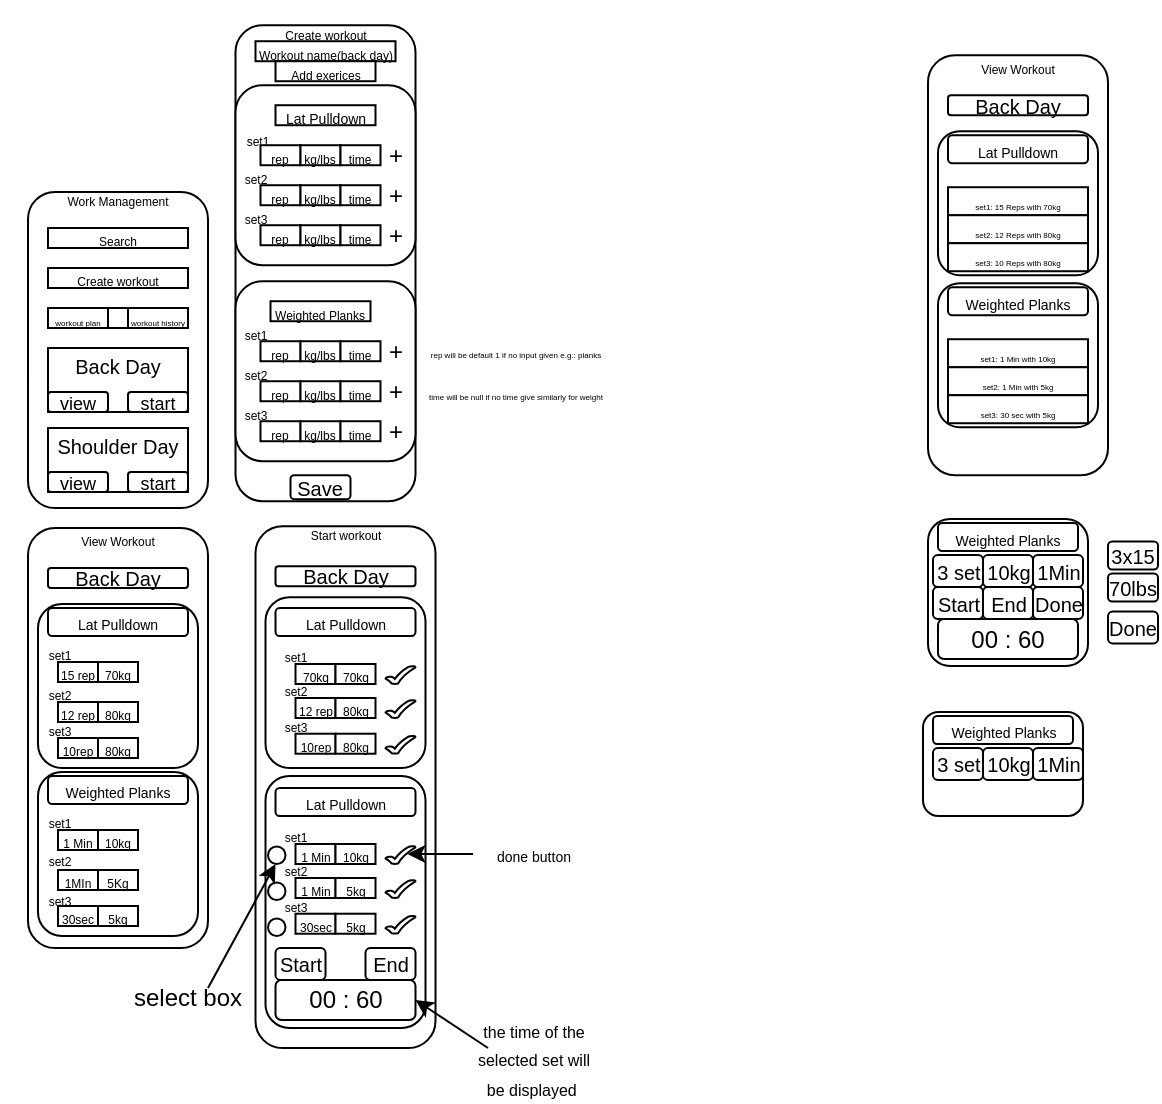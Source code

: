 <mxfile version="26.2.3">
  <diagram name="Page-1" id="QC1i9PMjAWbj2fVqqmgI">
    <mxGraphModel dx="383" dy="1301" grid="1" gridSize="10" guides="1" tooltips="1" connect="1" arrows="1" fold="1" page="1" pageScale="1" pageWidth="850" pageHeight="1100" math="0" shadow="0">
      <root>
        <mxCell id="0" />
        <mxCell id="1" parent="0" />
        <mxCell id="OHjYDddzfUP40oInwv-a-1" value="" style="rounded=1;whiteSpace=wrap;html=1;" parent="1" vertex="1">
          <mxGeometry x="40" y="2" width="90" height="158" as="geometry" />
        </mxCell>
        <mxCell id="OHjYDddzfUP40oInwv-a-7" value="&lt;div&gt;&lt;font style=&quot;font-size: 10px;&quot;&gt;Back Day&lt;/font&gt;&lt;/div&gt;&lt;div&gt;&lt;br&gt;&lt;/div&gt;" style="rounded=0;whiteSpace=wrap;html=1;" parent="1" vertex="1">
          <mxGeometry x="50" y="80" width="70" height="32" as="geometry" />
        </mxCell>
        <mxCell id="OHjYDddzfUP40oInwv-a-8" value="&lt;font style=&quot;font-size: 9px;&quot;&gt;view&lt;/font&gt;" style="rounded=1;whiteSpace=wrap;html=1;" parent="1" vertex="1">
          <mxGeometry x="50" y="102" width="30" height="10" as="geometry" />
        </mxCell>
        <mxCell id="OHjYDddzfUP40oInwv-a-9" value="&lt;font style=&quot;font-size: 9px;&quot;&gt;start&lt;/font&gt;" style="rounded=1;whiteSpace=wrap;html=1;" parent="1" vertex="1">
          <mxGeometry x="90" y="102" width="30" height="10" as="geometry" />
        </mxCell>
        <mxCell id="OHjYDddzfUP40oInwv-a-10" value="&lt;font style=&quot;font-size: 10px;&quot;&gt;Shoulder Day&lt;/font&gt;&lt;div&gt;&lt;font style=&quot;font-size: 10px;&quot;&gt;&lt;br&gt;&lt;/font&gt;&lt;/div&gt;" style="rounded=0;whiteSpace=wrap;html=1;" parent="1" vertex="1">
          <mxGeometry x="50" y="120" width="70" height="32" as="geometry" />
        </mxCell>
        <mxCell id="OHjYDddzfUP40oInwv-a-11" value="&lt;font style=&quot;font-size: 9px;&quot;&gt;view&lt;/font&gt;" style="rounded=1;whiteSpace=wrap;html=1;" parent="1" vertex="1">
          <mxGeometry x="50" y="142" width="30" height="10" as="geometry" />
        </mxCell>
        <mxCell id="OHjYDddzfUP40oInwv-a-12" value="&lt;font style=&quot;font-size: 9px;&quot;&gt;start&lt;/font&gt;" style="rounded=1;whiteSpace=wrap;html=1;" parent="1" vertex="1">
          <mxGeometry x="90" y="142" width="30" height="10" as="geometry" />
        </mxCell>
        <mxCell id="OHjYDddzfUP40oInwv-a-13" value="&lt;font style=&quot;font-size: 6px;&quot;&gt;Create workout&lt;/font&gt;" style="rounded=0;whiteSpace=wrap;html=1;" parent="1" vertex="1">
          <mxGeometry x="50" y="40" width="70" height="10" as="geometry" />
        </mxCell>
        <mxCell id="OHjYDddzfUP40oInwv-a-15" value="&lt;font style=&quot;font-size: 6px;&quot;&gt;Search&lt;/font&gt;" style="rounded=0;whiteSpace=wrap;html=1;" parent="1" vertex="1">
          <mxGeometry x="50" y="20" width="70" height="10" as="geometry" />
        </mxCell>
        <mxCell id="OHjYDddzfUP40oInwv-a-18" value="" style="rounded=0;whiteSpace=wrap;html=1;" parent="1" vertex="1">
          <mxGeometry x="50" y="60" width="70" height="10" as="geometry" />
        </mxCell>
        <mxCell id="OHjYDddzfUP40oInwv-a-19" value="&lt;font style=&quot;font-size: 4px;&quot;&gt;workout plan&lt;/font&gt;" style="rounded=0;whiteSpace=wrap;html=1;" parent="1" vertex="1">
          <mxGeometry x="50" y="60" width="30" height="10" as="geometry" />
        </mxCell>
        <mxCell id="OHjYDddzfUP40oInwv-a-22" value="&lt;font style=&quot;font-size: 4px;&quot;&gt;workout history&lt;/font&gt;" style="rounded=0;whiteSpace=wrap;html=1;align=center;" parent="1" vertex="1">
          <mxGeometry x="90" y="60" width="30" height="10" as="geometry" />
        </mxCell>
        <mxCell id="OHjYDddzfUP40oInwv-a-24" value="&lt;span style=&quot;font-size: 6px;&quot;&gt;Work Management&lt;/span&gt;" style="text;html=1;align=center;verticalAlign=middle;whiteSpace=wrap;rounded=0;" parent="1" vertex="1">
          <mxGeometry x="55" y="-10" width="60" height="30" as="geometry" />
        </mxCell>
        <mxCell id="OHjYDddzfUP40oInwv-a-26" value="" style="rounded=1;whiteSpace=wrap;html=1;" parent="1" vertex="1">
          <mxGeometry x="143.75" y="-81.39" width="90" height="238" as="geometry" />
        </mxCell>
        <mxCell id="OHjYDddzfUP40oInwv-a-28" value="&lt;span style=&quot;font-size: 6px;&quot;&gt;Create workout&lt;/span&gt;" style="text;html=1;align=center;verticalAlign=middle;whiteSpace=wrap;rounded=0;" parent="1" vertex="1">
          <mxGeometry x="158.75" y="-93.39" width="60" height="30" as="geometry" />
        </mxCell>
        <mxCell id="OHjYDddzfUP40oInwv-a-29" value="&lt;font style=&quot;font-size: 6px;&quot;&gt;Workout name(back day)&lt;/font&gt;" style="rounded=0;whiteSpace=wrap;html=1;" parent="1" vertex="1">
          <mxGeometry x="153.75" y="-73.39" width="70" height="10" as="geometry" />
        </mxCell>
        <mxCell id="OHjYDddzfUP40oInwv-a-50" value="" style="rounded=1;whiteSpace=wrap;html=1;" parent="1" vertex="1">
          <mxGeometry x="143.75" y="-51.39" width="90" height="90" as="geometry" />
        </mxCell>
        <mxCell id="OHjYDddzfUP40oInwv-a-51" value="&lt;font style=&quot;font-size: 7px;&quot;&gt;Lat Pulldown&lt;/font&gt;" style="rounded=0;whiteSpace=wrap;html=1;" parent="1" vertex="1">
          <mxGeometry x="163.75" y="-41.39" width="50" height="10" as="geometry" />
        </mxCell>
        <mxCell id="OHjYDddzfUP40oInwv-a-66" value="&lt;font style=&quot;font-size: 10px;&quot;&gt;Save&lt;/font&gt;" style="rounded=1;whiteSpace=wrap;html=1;" parent="1" vertex="1">
          <mxGeometry x="171.25" y="143.61" width="30" height="12" as="geometry" />
        </mxCell>
        <mxCell id="OHjYDddzfUP40oInwv-a-67" value="&lt;span style=&quot;font-size: 6px;&quot;&gt;Add exerices&lt;/span&gt;" style="rounded=0;whiteSpace=wrap;html=1;" parent="1" vertex="1">
          <mxGeometry x="163.75" y="-63.39" width="50" height="10" as="geometry" />
        </mxCell>
        <mxCell id="OHjYDddzfUP40oInwv-a-70" value="" style="rounded=1;whiteSpace=wrap;html=1;" parent="1" vertex="1">
          <mxGeometry x="490" y="-66.39" width="90" height="210" as="geometry" />
        </mxCell>
        <mxCell id="OHjYDddzfUP40oInwv-a-71" value="&lt;span style=&quot;font-size: 6px;&quot;&gt;View Workout&lt;/span&gt;" style="text;html=1;align=center;verticalAlign=middle;whiteSpace=wrap;rounded=0;" parent="1" vertex="1">
          <mxGeometry x="505" y="-76.39" width="60" height="30" as="geometry" />
        </mxCell>
        <mxCell id="OHjYDddzfUP40oInwv-a-72" value="&lt;font style=&quot;font-size: 10px;&quot;&gt;Back Day&lt;/font&gt;" style="rounded=1;whiteSpace=wrap;html=1;" parent="1" vertex="1">
          <mxGeometry x="500" y="-46.39" width="70" height="10" as="geometry" />
        </mxCell>
        <mxCell id="OHjYDddzfUP40oInwv-a-78" value="" style="rounded=1;whiteSpace=wrap;html=1;" parent="1" vertex="1">
          <mxGeometry x="495" y="-28.39" width="80" height="72" as="geometry" />
        </mxCell>
        <mxCell id="OHjYDddzfUP40oInwv-a-79" value="&lt;font style=&quot;font-size: 7px;&quot;&gt;Lat Pulldown&lt;/font&gt;" style="rounded=1;whiteSpace=wrap;html=1;" parent="1" vertex="1">
          <mxGeometry x="500" y="-26.39" width="70" height="14" as="geometry" />
        </mxCell>
        <mxCell id="OHjYDddzfUP40oInwv-a-90" value="" style="rounded=1;whiteSpace=wrap;html=1;" parent="1" vertex="1">
          <mxGeometry x="487.5" y="262" width="80" height="52" as="geometry" />
        </mxCell>
        <mxCell id="OHjYDddzfUP40oInwv-a-91" value="&lt;span style=&quot;font-size: 7px;&quot;&gt;Weighted Planks&lt;/span&gt;" style="rounded=1;whiteSpace=wrap;html=1;" parent="1" vertex="1">
          <mxGeometry x="492.5" y="264" width="70" height="14" as="geometry" />
        </mxCell>
        <mxCell id="OHjYDddzfUP40oInwv-a-92" value="&lt;font style=&quot;font-size: 10px;&quot;&gt;3 set&lt;/font&gt;" style="rounded=1;whiteSpace=wrap;html=1;" parent="1" vertex="1">
          <mxGeometry x="492.5" y="280" width="25" height="16" as="geometry" />
        </mxCell>
        <mxCell id="OHjYDddzfUP40oInwv-a-93" value="&lt;font style=&quot;font-size: 10px;&quot;&gt;10kg&lt;/font&gt;" style="rounded=1;whiteSpace=wrap;html=1;" parent="1" vertex="1">
          <mxGeometry x="517.5" y="280" width="25" height="16" as="geometry" />
        </mxCell>
        <mxCell id="OHjYDddzfUP40oInwv-a-100" value="" style="rounded=1;whiteSpace=wrap;html=1;" parent="1" vertex="1">
          <mxGeometry x="153.75" y="169.11" width="90" height="260.89" as="geometry" />
        </mxCell>
        <mxCell id="OHjYDddzfUP40oInwv-a-101" value="&lt;font style=&quot;font-size: 10px;&quot;&gt;Back Day&lt;/font&gt;" style="rounded=1;whiteSpace=wrap;html=1;" parent="1" vertex="1">
          <mxGeometry x="163.75" y="189.11" width="70" height="10" as="geometry" />
        </mxCell>
        <mxCell id="OHjYDddzfUP40oInwv-a-102" value="" style="rounded=1;whiteSpace=wrap;html=1;" parent="1" vertex="1">
          <mxGeometry x="158.75" y="204.61" width="80" height="85.39" as="geometry" />
        </mxCell>
        <mxCell id="OHjYDddzfUP40oInwv-a-103" value="&lt;font style=&quot;font-size: 7px;&quot;&gt;Lat Pulldown&lt;/font&gt;" style="rounded=1;whiteSpace=wrap;html=1;" parent="1" vertex="1">
          <mxGeometry x="163.75" y="210" width="70" height="14" as="geometry" />
        </mxCell>
        <mxCell id="OHjYDddzfUP40oInwv-a-104" value="&lt;font style=&quot;font-size: 10px;&quot;&gt;3x15&lt;/font&gt;" style="rounded=1;whiteSpace=wrap;html=1;" parent="1" vertex="1">
          <mxGeometry x="580" y="176.75" width="25" height="14" as="geometry" />
        </mxCell>
        <mxCell id="OHjYDddzfUP40oInwv-a-105" value="&lt;font style=&quot;font-size: 10px;&quot;&gt;70lbs&lt;/font&gt;" style="rounded=1;whiteSpace=wrap;html=1;" parent="1" vertex="1">
          <mxGeometry x="580" y="192.75" width="25" height="14" as="geometry" />
        </mxCell>
        <mxCell id="OHjYDddzfUP40oInwv-a-113" value="&lt;span style=&quot;font-size: 6px;&quot;&gt;Start workout&lt;/span&gt;" style="text;html=1;align=center;verticalAlign=middle;whiteSpace=wrap;rounded=0;" parent="1" vertex="1">
          <mxGeometry x="168.75" y="156.61" width="60" height="30" as="geometry" />
        </mxCell>
        <mxCell id="OHjYDddzfUP40oInwv-a-125" value="&lt;font style=&quot;font-size: 10px;&quot;&gt;Done&lt;/font&gt;" style="rounded=1;whiteSpace=wrap;html=1;" parent="1" vertex="1">
          <mxGeometry x="580" y="211.75" width="25" height="16" as="geometry" />
        </mxCell>
        <mxCell id="OHjYDddzfUP40oInwv-a-130" value="" style="rounded=1;whiteSpace=wrap;html=1;" parent="1" vertex="1">
          <mxGeometry x="490" y="165.5" width="80" height="73.5" as="geometry" />
        </mxCell>
        <mxCell id="OHjYDddzfUP40oInwv-a-131" value="&lt;font style=&quot;font-size: 7px;&quot;&gt;Weighted Planks&lt;/font&gt;" style="rounded=1;whiteSpace=wrap;html=1;" parent="1" vertex="1">
          <mxGeometry x="495" y="167.5" width="70" height="14" as="geometry" />
        </mxCell>
        <mxCell id="OHjYDddzfUP40oInwv-a-133" value="&lt;font style=&quot;font-size: 10px;&quot;&gt;10kg&lt;/font&gt;" style="rounded=1;whiteSpace=wrap;html=1;movable=1;resizable=1;rotatable=1;deletable=1;editable=1;locked=0;connectable=1;" parent="1" vertex="1">
          <mxGeometry x="517.5" y="183.5" width="25" height="16" as="geometry" />
        </mxCell>
        <mxCell id="OHjYDddzfUP40oInwv-a-134" value="&lt;span style=&quot;font-size: 10px;&quot;&gt;1Min&lt;/span&gt;" style="rounded=1;whiteSpace=wrap;html=1;movable=1;resizable=1;rotatable=1;deletable=1;editable=1;locked=0;connectable=1;" parent="1" vertex="1">
          <mxGeometry x="542.5" y="183.5" width="25" height="16" as="geometry" />
        </mxCell>
        <mxCell id="OHjYDddzfUP40oInwv-a-135" value="&lt;font style=&quot;font-size: 10px;&quot;&gt;Start&lt;/font&gt;" style="rounded=1;whiteSpace=wrap;html=1;" parent="1" vertex="1">
          <mxGeometry x="492.5" y="199.5" width="25" height="16" as="geometry" />
        </mxCell>
        <mxCell id="OHjYDddzfUP40oInwv-a-136" value="&lt;font style=&quot;font-size: 10px;&quot;&gt;End&lt;/font&gt;" style="rounded=1;whiteSpace=wrap;html=1;movable=1;resizable=1;rotatable=1;deletable=1;editable=1;locked=0;connectable=1;" parent="1" vertex="1">
          <mxGeometry x="517.5" y="199.5" width="25" height="16" as="geometry" />
        </mxCell>
        <mxCell id="OHjYDddzfUP40oInwv-a-137" value="&lt;font style=&quot;font-size: 10px;&quot;&gt;Done&lt;/font&gt;" style="rounded=1;whiteSpace=wrap;html=1;movable=1;resizable=1;rotatable=1;deletable=1;editable=1;locked=0;connectable=1;" parent="1" vertex="1">
          <mxGeometry x="542.5" y="199.5" width="25" height="16" as="geometry" />
        </mxCell>
        <mxCell id="OHjYDddzfUP40oInwv-a-138" value="00 : 60" style="rounded=1;whiteSpace=wrap;html=1;" parent="1" vertex="1">
          <mxGeometry x="495" y="215.5" width="70" height="20" as="geometry" />
        </mxCell>
        <mxCell id="iVO85elUCJncSt2fwRL1-5" value="&lt;span style=&quot;font-size: 6px;&quot;&gt;rep&lt;/span&gt;" style="rounded=0;whiteSpace=wrap;html=1;" vertex="1" parent="1">
          <mxGeometry x="156.25" y="-1.39" width="20" height="10" as="geometry" />
        </mxCell>
        <mxCell id="iVO85elUCJncSt2fwRL1-6" value="&lt;span style=&quot;font-size: 6px;&quot;&gt;kg/lbs&lt;/span&gt;" style="rounded=0;whiteSpace=wrap;html=1;" vertex="1" parent="1">
          <mxGeometry x="176.25" y="-1.39" width="20" height="10" as="geometry" />
        </mxCell>
        <mxCell id="iVO85elUCJncSt2fwRL1-7" value="&lt;span style=&quot;font-size: 6px;&quot;&gt;time&lt;/span&gt;" style="rounded=0;whiteSpace=wrap;html=1;" vertex="1" parent="1">
          <mxGeometry x="196.25" y="-1.39" width="20" height="10" as="geometry" />
        </mxCell>
        <mxCell id="iVO85elUCJncSt2fwRL1-8" value="+" style="text;html=1;align=center;verticalAlign=middle;whiteSpace=wrap;rounded=0;" vertex="1" parent="1">
          <mxGeometry x="193.75" y="-11.39" width="60" height="30" as="geometry" />
        </mxCell>
        <mxCell id="iVO85elUCJncSt2fwRL1-9" value="&lt;font style=&quot;font-size: 6px;&quot;&gt;set2&lt;/font&gt;" style="text;html=1;align=center;verticalAlign=middle;whiteSpace=wrap;rounded=0;" vertex="1" parent="1">
          <mxGeometry x="123.75" y="-21.39" width="60" height="30" as="geometry" />
        </mxCell>
        <mxCell id="iVO85elUCJncSt2fwRL1-10" value="&lt;span style=&quot;font-size: 6px;&quot;&gt;rep&lt;/span&gt;" style="rounded=0;whiteSpace=wrap;html=1;" vertex="1" parent="1">
          <mxGeometry x="156.25" y="-21.39" width="20" height="10" as="geometry" />
        </mxCell>
        <mxCell id="iVO85elUCJncSt2fwRL1-11" value="&lt;span style=&quot;font-size: 6px;&quot;&gt;kg/lbs&lt;/span&gt;" style="rounded=0;whiteSpace=wrap;html=1;" vertex="1" parent="1">
          <mxGeometry x="176.25" y="-21.39" width="20" height="10" as="geometry" />
        </mxCell>
        <mxCell id="iVO85elUCJncSt2fwRL1-12" value="&lt;span style=&quot;font-size: 6px;&quot;&gt;time&lt;/span&gt;" style="rounded=0;whiteSpace=wrap;html=1;" vertex="1" parent="1">
          <mxGeometry x="196.25" y="-21.39" width="20" height="10" as="geometry" />
        </mxCell>
        <mxCell id="iVO85elUCJncSt2fwRL1-13" value="+" style="text;html=1;align=center;verticalAlign=middle;whiteSpace=wrap;rounded=0;" vertex="1" parent="1">
          <mxGeometry x="193.75" y="-31.39" width="60" height="30" as="geometry" />
        </mxCell>
        <mxCell id="iVO85elUCJncSt2fwRL1-14" value="&lt;span style=&quot;font-size: 6px;&quot;&gt;set1&lt;/span&gt;" style="text;html=1;align=center;verticalAlign=middle;whiteSpace=wrap;rounded=0;" vertex="1" parent="1">
          <mxGeometry x="125" y="-40" width="60" height="30" as="geometry" />
        </mxCell>
        <mxCell id="iVO85elUCJncSt2fwRL1-15" value="&lt;span style=&quot;font-size: 6px;&quot;&gt;rep&lt;/span&gt;" style="rounded=0;whiteSpace=wrap;html=1;" vertex="1" parent="1">
          <mxGeometry x="156.25" y="18.61" width="20" height="10" as="geometry" />
        </mxCell>
        <mxCell id="iVO85elUCJncSt2fwRL1-16" value="&lt;span style=&quot;font-size: 6px;&quot;&gt;kg/lbs&lt;/span&gt;" style="rounded=0;whiteSpace=wrap;html=1;" vertex="1" parent="1">
          <mxGeometry x="176.25" y="18.61" width="20" height="10" as="geometry" />
        </mxCell>
        <mxCell id="iVO85elUCJncSt2fwRL1-17" value="&lt;span style=&quot;font-size: 6px;&quot;&gt;time&lt;/span&gt;" style="rounded=0;whiteSpace=wrap;html=1;" vertex="1" parent="1">
          <mxGeometry x="196.25" y="18.61" width="20" height="10" as="geometry" />
        </mxCell>
        <mxCell id="iVO85elUCJncSt2fwRL1-18" value="+" style="text;html=1;align=center;verticalAlign=middle;whiteSpace=wrap;rounded=0;" vertex="1" parent="1">
          <mxGeometry x="193.75" y="8.61" width="60" height="30" as="geometry" />
        </mxCell>
        <mxCell id="iVO85elUCJncSt2fwRL1-19" value="&lt;font style=&quot;font-size: 6px;&quot;&gt;set3&lt;/font&gt;" style="text;html=1;align=center;verticalAlign=middle;whiteSpace=wrap;rounded=0;" vertex="1" parent="1">
          <mxGeometry x="123.75" y="-1.39" width="60" height="30" as="geometry" />
        </mxCell>
        <mxCell id="iVO85elUCJncSt2fwRL1-21" value="" style="rounded=1;whiteSpace=wrap;html=1;" vertex="1" parent="1">
          <mxGeometry x="143.75" y="46.61" width="90" height="90" as="geometry" />
        </mxCell>
        <mxCell id="iVO85elUCJncSt2fwRL1-22" value="&lt;font style=&quot;font-size: 6px;&quot;&gt;Weighted Planks&lt;/font&gt;" style="rounded=0;whiteSpace=wrap;html=1;" vertex="1" parent="1">
          <mxGeometry x="161.25" y="56.61" width="50" height="10" as="geometry" />
        </mxCell>
        <mxCell id="iVO85elUCJncSt2fwRL1-23" value="&lt;span style=&quot;font-size: 6px;&quot;&gt;rep&lt;/span&gt;" style="rounded=0;whiteSpace=wrap;html=1;" vertex="1" parent="1">
          <mxGeometry x="156.25" y="96.61" width="20" height="10" as="geometry" />
        </mxCell>
        <mxCell id="iVO85elUCJncSt2fwRL1-24" value="&lt;span style=&quot;font-size: 6px;&quot;&gt;kg/lbs&lt;/span&gt;" style="rounded=0;whiteSpace=wrap;html=1;" vertex="1" parent="1">
          <mxGeometry x="176.25" y="96.61" width="20" height="10" as="geometry" />
        </mxCell>
        <mxCell id="iVO85elUCJncSt2fwRL1-25" value="&lt;span style=&quot;font-size: 6px;&quot;&gt;time&lt;/span&gt;" style="rounded=0;whiteSpace=wrap;html=1;" vertex="1" parent="1">
          <mxGeometry x="196.25" y="96.61" width="20" height="10" as="geometry" />
        </mxCell>
        <mxCell id="iVO85elUCJncSt2fwRL1-26" value="&lt;span style=&quot;font-size: 6px;&quot;&gt;rep&lt;/span&gt;" style="rounded=0;whiteSpace=wrap;html=1;" vertex="1" parent="1">
          <mxGeometry x="156.25" y="76.61" width="20" height="10" as="geometry" />
        </mxCell>
        <mxCell id="iVO85elUCJncSt2fwRL1-27" value="&lt;span style=&quot;font-size: 6px;&quot;&gt;kg/lbs&lt;/span&gt;" style="rounded=0;whiteSpace=wrap;html=1;" vertex="1" parent="1">
          <mxGeometry x="176.25" y="76.61" width="20" height="10" as="geometry" />
        </mxCell>
        <mxCell id="iVO85elUCJncSt2fwRL1-28" value="&lt;span style=&quot;font-size: 6px;&quot;&gt;time&lt;/span&gt;" style="rounded=0;whiteSpace=wrap;html=1;" vertex="1" parent="1">
          <mxGeometry x="196.25" y="76.61" width="20" height="10" as="geometry" />
        </mxCell>
        <mxCell id="iVO85elUCJncSt2fwRL1-29" value="&lt;span style=&quot;font-size: 6px;&quot;&gt;rep&lt;/span&gt;" style="rounded=0;whiteSpace=wrap;html=1;" vertex="1" parent="1">
          <mxGeometry x="156.25" y="116.61" width="20" height="10" as="geometry" />
        </mxCell>
        <mxCell id="iVO85elUCJncSt2fwRL1-30" value="&lt;span style=&quot;font-size: 6px;&quot;&gt;kg/lbs&lt;/span&gt;" style="rounded=0;whiteSpace=wrap;html=1;" vertex="1" parent="1">
          <mxGeometry x="176.25" y="116.61" width="20" height="10" as="geometry" />
        </mxCell>
        <mxCell id="iVO85elUCJncSt2fwRL1-31" value="&lt;span style=&quot;font-size: 6px;&quot;&gt;time&lt;/span&gt;" style="rounded=0;whiteSpace=wrap;html=1;" vertex="1" parent="1">
          <mxGeometry x="196.25" y="116.61" width="20" height="10" as="geometry" />
        </mxCell>
        <mxCell id="iVO85elUCJncSt2fwRL1-32" value="+" style="text;html=1;align=center;verticalAlign=middle;whiteSpace=wrap;rounded=0;" vertex="1" parent="1">
          <mxGeometry x="193.75" y="106.61" width="60" height="30" as="geometry" />
        </mxCell>
        <mxCell id="iVO85elUCJncSt2fwRL1-33" value="+" style="text;html=1;align=center;verticalAlign=middle;whiteSpace=wrap;rounded=0;" vertex="1" parent="1">
          <mxGeometry x="193.75" y="86.61" width="60" height="30" as="geometry" />
        </mxCell>
        <mxCell id="iVO85elUCJncSt2fwRL1-34" value="+" style="text;html=1;align=center;verticalAlign=middle;whiteSpace=wrap;rounded=0;" vertex="1" parent="1">
          <mxGeometry x="193.75" y="66.61" width="60" height="30" as="geometry" />
        </mxCell>
        <mxCell id="iVO85elUCJncSt2fwRL1-35" value="&lt;font style=&quot;font-size: 6px;&quot;&gt;set1&lt;/font&gt;" style="text;html=1;align=center;verticalAlign=middle;whiteSpace=wrap;rounded=0;" vertex="1" parent="1">
          <mxGeometry x="123.75" y="56.61" width="60" height="30" as="geometry" />
        </mxCell>
        <mxCell id="iVO85elUCJncSt2fwRL1-36" value="&lt;font style=&quot;font-size: 6px;&quot;&gt;set2&lt;/font&gt;" style="text;html=1;align=center;verticalAlign=middle;whiteSpace=wrap;rounded=0;" vertex="1" parent="1">
          <mxGeometry x="123.75" y="76.61" width="60" height="30" as="geometry" />
        </mxCell>
        <mxCell id="iVO85elUCJncSt2fwRL1-37" value="&lt;font style=&quot;font-size: 6px;&quot;&gt;set3&lt;/font&gt;" style="text;html=1;align=center;verticalAlign=middle;whiteSpace=wrap;rounded=0;" vertex="1" parent="1">
          <mxGeometry x="123.75" y="96.61" width="60" height="30" as="geometry" />
        </mxCell>
        <mxCell id="iVO85elUCJncSt2fwRL1-41" value="&lt;span style=&quot;font-size: 10px;&quot;&gt;1Min&lt;/span&gt;" style="rounded=1;whiteSpace=wrap;html=1;movable=1;resizable=1;rotatable=1;deletable=1;editable=1;locked=0;connectable=1;" vertex="1" parent="1">
          <mxGeometry x="542.5" y="280" width="25" height="16" as="geometry" />
        </mxCell>
        <mxCell id="iVO85elUCJncSt2fwRL1-42" value="&lt;span style=&quot;font-size: 10px;&quot;&gt;3 set&lt;/span&gt;" style="rounded=1;whiteSpace=wrap;html=1;" vertex="1" parent="1">
          <mxGeometry x="492.5" y="183.5" width="25" height="16" as="geometry" />
        </mxCell>
        <mxCell id="iVO85elUCJncSt2fwRL1-43" value="&lt;font style=&quot;font-size: 4px;&quot;&gt;set1: 15 Reps with 70kg&lt;/font&gt;" style="rounded=0;whiteSpace=wrap;html=1;" vertex="1" parent="1">
          <mxGeometry x="500" y="-0.39" width="70" height="14" as="geometry" />
        </mxCell>
        <mxCell id="iVO85elUCJncSt2fwRL1-44" value="&lt;font style=&quot;font-size: 4px;&quot;&gt;set2: 12 Reps with 80kg&lt;/font&gt;" style="rounded=0;whiteSpace=wrap;html=1;" vertex="1" parent="1">
          <mxGeometry x="500" y="13.61" width="70" height="14" as="geometry" />
        </mxCell>
        <mxCell id="iVO85elUCJncSt2fwRL1-45" value="&lt;font style=&quot;font-size: 4px;&quot;&gt;set3: 10 Reps with 80kg&lt;/font&gt;" style="rounded=0;whiteSpace=wrap;html=1;" vertex="1" parent="1">
          <mxGeometry x="500" y="27.61" width="70" height="14" as="geometry" />
        </mxCell>
        <mxCell id="iVO85elUCJncSt2fwRL1-46" value="&lt;font style=&quot;font-size: 4px;&quot;&gt;&lt;font style=&quot;&quot;&gt;rep will be default 1 if no input given&amp;nbsp;&lt;/font&gt;&lt;span style=&quot;background-color: transparent; color: light-dark(rgb(0, 0, 0), rgb(255, 255, 255));&quot;&gt;e.g.: planks&lt;/span&gt;&lt;/font&gt;" style="text;html=1;align=center;verticalAlign=middle;whiteSpace=wrap;rounded=0;" vertex="1" parent="1">
          <mxGeometry x="238.75" y="66" width="90" height="30" as="geometry" />
        </mxCell>
        <mxCell id="iVO85elUCJncSt2fwRL1-47" value="&lt;font style=&quot;font-size: 4px;&quot;&gt;time will be null if no time give similarly for weight&lt;/font&gt;" style="text;html=1;align=center;verticalAlign=middle;whiteSpace=wrap;rounded=0;" vertex="1" parent="1">
          <mxGeometry x="238.75" y="86.61" width="90" height="30" as="geometry" />
        </mxCell>
        <mxCell id="iVO85elUCJncSt2fwRL1-48" value="" style="rounded=1;whiteSpace=wrap;html=1;" vertex="1" parent="1">
          <mxGeometry x="495" y="47.61" width="80" height="72" as="geometry" />
        </mxCell>
        <mxCell id="iVO85elUCJncSt2fwRL1-49" value="&lt;span style=&quot;font-size: 7px;&quot;&gt;Weighted Planks&lt;/span&gt;" style="rounded=1;whiteSpace=wrap;html=1;" vertex="1" parent="1">
          <mxGeometry x="500" y="49.61" width="70" height="14" as="geometry" />
        </mxCell>
        <mxCell id="iVO85elUCJncSt2fwRL1-50" value="&lt;font style=&quot;font-size: 4px;&quot;&gt;set1: 1 Min with 10kg&lt;/font&gt;" style="rounded=0;whiteSpace=wrap;html=1;" vertex="1" parent="1">
          <mxGeometry x="500" y="75.61" width="70" height="14" as="geometry" />
        </mxCell>
        <mxCell id="iVO85elUCJncSt2fwRL1-51" value="&lt;font style=&quot;font-size: 4px;&quot;&gt;set2: 1 Min with 5kg&lt;/font&gt;" style="rounded=0;whiteSpace=wrap;html=1;" vertex="1" parent="1">
          <mxGeometry x="500" y="89.61" width="70" height="14" as="geometry" />
        </mxCell>
        <mxCell id="iVO85elUCJncSt2fwRL1-52" value="&lt;font style=&quot;font-size: 4px;&quot;&gt;set3: 30 sec with 5kg&lt;/font&gt;" style="rounded=0;whiteSpace=wrap;html=1;" vertex="1" parent="1">
          <mxGeometry x="500" y="103.61" width="70" height="14" as="geometry" />
        </mxCell>
        <mxCell id="iVO85elUCJncSt2fwRL1-54" value="" style="rounded=1;whiteSpace=wrap;html=1;" vertex="1" parent="1">
          <mxGeometry x="40" y="170" width="90" height="210" as="geometry" />
        </mxCell>
        <mxCell id="iVO85elUCJncSt2fwRL1-55" value="&lt;span style=&quot;font-size: 6px;&quot;&gt;View Workout&lt;/span&gt;" style="text;html=1;align=center;verticalAlign=middle;whiteSpace=wrap;rounded=0;" vertex="1" parent="1">
          <mxGeometry x="55" y="160" width="60" height="30" as="geometry" />
        </mxCell>
        <mxCell id="iVO85elUCJncSt2fwRL1-56" value="&lt;font style=&quot;font-size: 10px;&quot;&gt;Back Day&lt;/font&gt;" style="rounded=1;whiteSpace=wrap;html=1;" vertex="1" parent="1">
          <mxGeometry x="50" y="190" width="70" height="10" as="geometry" />
        </mxCell>
        <mxCell id="iVO85elUCJncSt2fwRL1-57" value="" style="rounded=1;whiteSpace=wrap;html=1;" vertex="1" parent="1">
          <mxGeometry x="45" y="208" width="80" height="82" as="geometry" />
        </mxCell>
        <mxCell id="iVO85elUCJncSt2fwRL1-58" value="&lt;font style=&quot;font-size: 7px;&quot;&gt;Lat Pulldown&lt;/font&gt;" style="rounded=1;whiteSpace=wrap;html=1;" vertex="1" parent="1">
          <mxGeometry x="50" y="210" width="70" height="14" as="geometry" />
        </mxCell>
        <mxCell id="iVO85elUCJncSt2fwRL1-67" value="&lt;font style=&quot;font-size: 6px;&quot;&gt;set1&lt;/font&gt;" style="text;html=1;align=center;verticalAlign=middle;whiteSpace=wrap;rounded=0;" vertex="1" parent="1">
          <mxGeometry x="26.25" y="217" width="60" height="30" as="geometry" />
        </mxCell>
        <mxCell id="iVO85elUCJncSt2fwRL1-68" value="&lt;span style=&quot;font-size: 6px;&quot;&gt;15 rep&lt;/span&gt;" style="rounded=0;whiteSpace=wrap;html=1;" vertex="1" parent="1">
          <mxGeometry x="55" y="237" width="20" height="10" as="geometry" />
        </mxCell>
        <mxCell id="iVO85elUCJncSt2fwRL1-69" value="&lt;span style=&quot;font-size: 6px;&quot;&gt;70kg&lt;/span&gt;" style="rounded=0;whiteSpace=wrap;html=1;" vertex="1" parent="1">
          <mxGeometry x="75" y="237" width="20" height="10" as="geometry" />
        </mxCell>
        <mxCell id="iVO85elUCJncSt2fwRL1-71" value="&lt;font style=&quot;font-size: 6px;&quot;&gt;set2&lt;/font&gt;" style="text;html=1;align=center;verticalAlign=middle;whiteSpace=wrap;rounded=0;" vertex="1" parent="1">
          <mxGeometry x="26.25" y="237" width="60" height="30" as="geometry" />
        </mxCell>
        <mxCell id="iVO85elUCJncSt2fwRL1-72" value="&lt;span style=&quot;font-size: 6px;&quot;&gt;12 rep&lt;/span&gt;" style="rounded=0;whiteSpace=wrap;html=1;" vertex="1" parent="1">
          <mxGeometry x="55" y="257" width="20" height="10" as="geometry" />
        </mxCell>
        <mxCell id="iVO85elUCJncSt2fwRL1-73" value="&lt;span style=&quot;font-size: 6px;&quot;&gt;80kg&lt;/span&gt;" style="rounded=0;whiteSpace=wrap;html=1;" vertex="1" parent="1">
          <mxGeometry x="75" y="257" width="20" height="10" as="geometry" />
        </mxCell>
        <mxCell id="iVO85elUCJncSt2fwRL1-77" value="&lt;font style=&quot;font-size: 6px;&quot;&gt;set3&lt;/font&gt;" style="text;html=1;align=center;verticalAlign=middle;whiteSpace=wrap;rounded=0;" vertex="1" parent="1">
          <mxGeometry x="26.25" y="255" width="60" height="30" as="geometry" />
        </mxCell>
        <mxCell id="iVO85elUCJncSt2fwRL1-78" value="&lt;span style=&quot;font-size: 6px;&quot;&gt;10rep&lt;/span&gt;" style="rounded=0;whiteSpace=wrap;html=1;" vertex="1" parent="1">
          <mxGeometry x="55" y="275" width="20" height="10" as="geometry" />
        </mxCell>
        <mxCell id="iVO85elUCJncSt2fwRL1-79" value="&lt;span style=&quot;font-size: 6px;&quot;&gt;80kg&lt;/span&gt;" style="rounded=0;whiteSpace=wrap;html=1;" vertex="1" parent="1">
          <mxGeometry x="75" y="275" width="20" height="10" as="geometry" />
        </mxCell>
        <mxCell id="iVO85elUCJncSt2fwRL1-80" value="" style="rounded=1;whiteSpace=wrap;html=1;" vertex="1" parent="1">
          <mxGeometry x="45" y="292" width="80" height="82" as="geometry" />
        </mxCell>
        <mxCell id="iVO85elUCJncSt2fwRL1-81" value="&lt;span style=&quot;font-size: 7px;&quot;&gt;Weighted Planks&lt;/span&gt;" style="rounded=1;whiteSpace=wrap;html=1;" vertex="1" parent="1">
          <mxGeometry x="50" y="294" width="70" height="14" as="geometry" />
        </mxCell>
        <mxCell id="iVO85elUCJncSt2fwRL1-82" value="&lt;font style=&quot;font-size: 6px;&quot;&gt;set1&lt;/font&gt;" style="text;html=1;align=center;verticalAlign=middle;whiteSpace=wrap;rounded=0;" vertex="1" parent="1">
          <mxGeometry x="26.25" y="301" width="60" height="30" as="geometry" />
        </mxCell>
        <mxCell id="iVO85elUCJncSt2fwRL1-83" value="&lt;span style=&quot;font-size: 6px;&quot;&gt;1 Min&lt;/span&gt;" style="rounded=0;whiteSpace=wrap;html=1;" vertex="1" parent="1">
          <mxGeometry x="55" y="321" width="20" height="10" as="geometry" />
        </mxCell>
        <mxCell id="iVO85elUCJncSt2fwRL1-84" value="&lt;span style=&quot;font-size: 6px;&quot;&gt;10kg&lt;/span&gt;" style="rounded=0;whiteSpace=wrap;html=1;" vertex="1" parent="1">
          <mxGeometry x="75" y="321" width="20" height="10" as="geometry" />
        </mxCell>
        <mxCell id="iVO85elUCJncSt2fwRL1-85" value="&lt;font style=&quot;font-size: 6px;&quot;&gt;set2&lt;/font&gt;" style="text;html=1;align=center;verticalAlign=middle;whiteSpace=wrap;rounded=0;" vertex="1" parent="1">
          <mxGeometry x="26.25" y="320" width="60" height="30" as="geometry" />
        </mxCell>
        <mxCell id="iVO85elUCJncSt2fwRL1-86" value="&lt;span style=&quot;font-size: 6px;&quot;&gt;1MIn&lt;/span&gt;" style="rounded=0;whiteSpace=wrap;html=1;" vertex="1" parent="1">
          <mxGeometry x="55" y="341" width="20" height="10" as="geometry" />
        </mxCell>
        <mxCell id="iVO85elUCJncSt2fwRL1-87" value="&lt;span style=&quot;font-size: 6px;&quot;&gt;5Kg&lt;/span&gt;" style="rounded=0;whiteSpace=wrap;html=1;" vertex="1" parent="1">
          <mxGeometry x="75" y="341" width="20" height="10" as="geometry" />
        </mxCell>
        <mxCell id="iVO85elUCJncSt2fwRL1-88" value="&lt;font style=&quot;font-size: 6px;&quot;&gt;set3&lt;/font&gt;" style="text;html=1;align=center;verticalAlign=middle;whiteSpace=wrap;rounded=0;" vertex="1" parent="1">
          <mxGeometry x="26.25" y="340" width="60" height="30" as="geometry" />
        </mxCell>
        <mxCell id="iVO85elUCJncSt2fwRL1-89" value="&lt;span style=&quot;font-size: 6px;&quot;&gt;30sec&lt;/span&gt;" style="rounded=0;whiteSpace=wrap;html=1;" vertex="1" parent="1">
          <mxGeometry x="55" y="359" width="20" height="10" as="geometry" />
        </mxCell>
        <mxCell id="iVO85elUCJncSt2fwRL1-90" value="&lt;span style=&quot;font-size: 6px;&quot;&gt;5kg&lt;/span&gt;" style="rounded=0;whiteSpace=wrap;html=1;" vertex="1" parent="1">
          <mxGeometry x="75" y="359" width="20" height="10" as="geometry" />
        </mxCell>
        <mxCell id="iVO85elUCJncSt2fwRL1-96" value="&lt;font style=&quot;font-size: 6px;&quot;&gt;set1&lt;/font&gt;" style="text;html=1;align=center;verticalAlign=middle;whiteSpace=wrap;rounded=0;" vertex="1" parent="1">
          <mxGeometry x="143.75" y="218" width="60" height="30" as="geometry" />
        </mxCell>
        <mxCell id="iVO85elUCJncSt2fwRL1-97" value="&lt;span style=&quot;font-size: 6px;&quot;&gt;70kg&lt;/span&gt;" style="rounded=0;whiteSpace=wrap;html=1;" vertex="1" parent="1">
          <mxGeometry x="173.75" y="238" width="20" height="10" as="geometry" />
        </mxCell>
        <mxCell id="iVO85elUCJncSt2fwRL1-98" value="&lt;span style=&quot;font-size: 6px;&quot;&gt;70kg&lt;/span&gt;" style="rounded=0;whiteSpace=wrap;html=1;" vertex="1" parent="1">
          <mxGeometry x="193.75" y="238" width="20" height="10" as="geometry" />
        </mxCell>
        <mxCell id="iVO85elUCJncSt2fwRL1-99" value="" style="verticalLabelPosition=bottom;verticalAlign=top;html=1;shape=mxgraph.basic.tick" vertex="1" parent="1">
          <mxGeometry x="218.75" y="239" width="15" height="9" as="geometry" />
        </mxCell>
        <mxCell id="iVO85elUCJncSt2fwRL1-100" value="&lt;span style=&quot;font-size: 6px;&quot;&gt;12 rep&lt;/span&gt;" style="rounded=0;whiteSpace=wrap;html=1;" vertex="1" parent="1">
          <mxGeometry x="173.75" y="255" width="20" height="10" as="geometry" />
        </mxCell>
        <mxCell id="iVO85elUCJncSt2fwRL1-101" value="&lt;span style=&quot;font-size: 6px;&quot;&gt;80kg&lt;/span&gt;" style="rounded=0;whiteSpace=wrap;html=1;" vertex="1" parent="1">
          <mxGeometry x="193.75" y="255" width="20" height="10" as="geometry" />
        </mxCell>
        <mxCell id="iVO85elUCJncSt2fwRL1-102" value="" style="verticalLabelPosition=bottom;verticalAlign=top;html=1;shape=mxgraph.basic.tick" vertex="1" parent="1">
          <mxGeometry x="218.75" y="256" width="15" height="9" as="geometry" />
        </mxCell>
        <mxCell id="iVO85elUCJncSt2fwRL1-103" value="&lt;span style=&quot;font-size: 6px;&quot;&gt;10rep&lt;/span&gt;" style="rounded=0;whiteSpace=wrap;html=1;" vertex="1" parent="1">
          <mxGeometry x="173.75" y="272.86" width="20" height="10" as="geometry" />
        </mxCell>
        <mxCell id="iVO85elUCJncSt2fwRL1-104" value="&lt;span style=&quot;font-size: 6px;&quot;&gt;80kg&lt;/span&gt;" style="rounded=0;whiteSpace=wrap;html=1;" vertex="1" parent="1">
          <mxGeometry x="193.75" y="272.86" width="20" height="10" as="geometry" />
        </mxCell>
        <mxCell id="iVO85elUCJncSt2fwRL1-105" value="" style="verticalLabelPosition=bottom;verticalAlign=top;html=1;shape=mxgraph.basic.tick" vertex="1" parent="1">
          <mxGeometry x="218.75" y="273.86" width="15" height="9" as="geometry" />
        </mxCell>
        <mxCell id="iVO85elUCJncSt2fwRL1-106" value="&lt;font style=&quot;font-size: 6px;&quot;&gt;set2&lt;/font&gt;" style="text;html=1;align=center;verticalAlign=middle;whiteSpace=wrap;rounded=0;" vertex="1" parent="1">
          <mxGeometry x="143.75" y="235" width="60" height="30" as="geometry" />
        </mxCell>
        <mxCell id="iVO85elUCJncSt2fwRL1-107" value="&lt;font style=&quot;font-size: 6px;&quot;&gt;set3&lt;/font&gt;" style="text;html=1;align=center;verticalAlign=middle;whiteSpace=wrap;rounded=0;" vertex="1" parent="1">
          <mxGeometry x="143.75" y="252.86" width="60" height="30" as="geometry" />
        </mxCell>
        <mxCell id="iVO85elUCJncSt2fwRL1-108" value="" style="rounded=1;whiteSpace=wrap;html=1;" vertex="1" parent="1">
          <mxGeometry x="158.75" y="294" width="80" height="126" as="geometry" />
        </mxCell>
        <mxCell id="iVO85elUCJncSt2fwRL1-109" value="&lt;font style=&quot;font-size: 7px;&quot;&gt;Lat Pulldown&lt;/font&gt;" style="rounded=1;whiteSpace=wrap;html=1;" vertex="1" parent="1">
          <mxGeometry x="163.75" y="300" width="70" height="14" as="geometry" />
        </mxCell>
        <mxCell id="iVO85elUCJncSt2fwRL1-110" value="&lt;font style=&quot;font-size: 6px;&quot;&gt;set1&lt;/font&gt;" style="text;html=1;align=center;verticalAlign=middle;whiteSpace=wrap;rounded=0;" vertex="1" parent="1">
          <mxGeometry x="143.75" y="308" width="60" height="30" as="geometry" />
        </mxCell>
        <mxCell id="iVO85elUCJncSt2fwRL1-139" value="&lt;font style=&quot;font-size: 7px;&quot;&gt;done button&lt;/font&gt;" style="text;html=1;align=center;verticalAlign=middle;whiteSpace=wrap;rounded=0;" vertex="1" parent="1">
          <mxGeometry x="262.5" y="318" width="60" height="30" as="geometry" />
        </mxCell>
        <mxCell id="iVO85elUCJncSt2fwRL1-141" style="edgeStyle=orthogonalEdgeStyle;rounded=0;orthogonalLoop=1;jettySize=auto;html=1;exitX=0;exitY=0.5;exitDx=0;exitDy=0;entryX=0.727;entryY=0.339;entryDx=0;entryDy=0;entryPerimeter=0;" edge="1" parent="1" source="iVO85elUCJncSt2fwRL1-139">
          <mxGeometry relative="1" as="geometry">
            <mxPoint x="229.655" y="332.051" as="targetPoint" />
          </mxGeometry>
        </mxCell>
        <mxCell id="iVO85elUCJncSt2fwRL1-154" value="&lt;span style=&quot;font-size: 6px;&quot;&gt;1 Min&lt;/span&gt;" style="rounded=0;whiteSpace=wrap;html=1;" vertex="1" parent="1">
          <mxGeometry x="173.75" y="328" width="20" height="10" as="geometry" />
        </mxCell>
        <mxCell id="iVO85elUCJncSt2fwRL1-155" value="&lt;span style=&quot;font-size: 6px;&quot;&gt;10kg&lt;/span&gt;" style="rounded=0;whiteSpace=wrap;html=1;" vertex="1" parent="1">
          <mxGeometry x="193.75" y="328" width="20" height="10" as="geometry" />
        </mxCell>
        <mxCell id="iVO85elUCJncSt2fwRL1-156" value="" style="verticalLabelPosition=bottom;verticalAlign=top;html=1;shape=mxgraph.basic.tick" vertex="1" parent="1">
          <mxGeometry x="218.75" y="329" width="15" height="9" as="geometry" />
        </mxCell>
        <mxCell id="iVO85elUCJncSt2fwRL1-157" value="&lt;span style=&quot;font-size: 6px;&quot;&gt;1 Min&lt;/span&gt;" style="rounded=0;whiteSpace=wrap;html=1;" vertex="1" parent="1">
          <mxGeometry x="173.75" y="345" width="20" height="10" as="geometry" />
        </mxCell>
        <mxCell id="iVO85elUCJncSt2fwRL1-158" value="&lt;span style=&quot;font-size: 6px;&quot;&gt;5kg&lt;/span&gt;" style="rounded=0;whiteSpace=wrap;html=1;" vertex="1" parent="1">
          <mxGeometry x="193.75" y="345" width="20" height="10" as="geometry" />
        </mxCell>
        <mxCell id="iVO85elUCJncSt2fwRL1-159" value="" style="verticalLabelPosition=bottom;verticalAlign=top;html=1;shape=mxgraph.basic.tick" vertex="1" parent="1">
          <mxGeometry x="218.75" y="346" width="15" height="9" as="geometry" />
        </mxCell>
        <mxCell id="iVO85elUCJncSt2fwRL1-160" value="&lt;span style=&quot;font-size: 6px;&quot;&gt;30sec&lt;/span&gt;" style="rounded=0;whiteSpace=wrap;html=1;" vertex="1" parent="1">
          <mxGeometry x="173.75" y="362.86" width="20" height="10" as="geometry" />
        </mxCell>
        <mxCell id="iVO85elUCJncSt2fwRL1-161" value="&lt;span style=&quot;font-size: 6px;&quot;&gt;5kg&lt;/span&gt;" style="rounded=0;whiteSpace=wrap;html=1;" vertex="1" parent="1">
          <mxGeometry x="193.75" y="362.86" width="20" height="10" as="geometry" />
        </mxCell>
        <mxCell id="iVO85elUCJncSt2fwRL1-162" value="" style="verticalLabelPosition=bottom;verticalAlign=top;html=1;shape=mxgraph.basic.tick" vertex="1" parent="1">
          <mxGeometry x="218.75" y="363.86" width="15" height="9" as="geometry" />
        </mxCell>
        <mxCell id="iVO85elUCJncSt2fwRL1-163" value="&lt;font style=&quot;font-size: 6px;&quot;&gt;set2&lt;/font&gt;" style="text;html=1;align=center;verticalAlign=middle;whiteSpace=wrap;rounded=0;" vertex="1" parent="1">
          <mxGeometry x="143.75" y="325" width="60" height="30" as="geometry" />
        </mxCell>
        <mxCell id="iVO85elUCJncSt2fwRL1-164" value="&lt;font style=&quot;font-size: 6px;&quot;&gt;set3&lt;/font&gt;" style="text;html=1;align=center;verticalAlign=middle;whiteSpace=wrap;rounded=0;" vertex="1" parent="1">
          <mxGeometry x="143.75" y="342.86" width="60" height="30" as="geometry" />
        </mxCell>
        <mxCell id="iVO85elUCJncSt2fwRL1-167" value="&lt;font style=&quot;font-size: 10px;&quot;&gt;Start&lt;/font&gt;" style="rounded=1;whiteSpace=wrap;html=1;" vertex="1" parent="1">
          <mxGeometry x="163.75" y="380" width="25" height="16" as="geometry" />
        </mxCell>
        <mxCell id="iVO85elUCJncSt2fwRL1-168" value="&lt;font style=&quot;font-size: 10px;&quot;&gt;End&lt;/font&gt;" style="rounded=1;whiteSpace=wrap;html=1;movable=1;resizable=1;rotatable=1;deletable=1;editable=1;locked=0;connectable=1;" vertex="1" parent="1">
          <mxGeometry x="208.75" y="380" width="25" height="16" as="geometry" />
        </mxCell>
        <mxCell id="iVO85elUCJncSt2fwRL1-170" value="00 : 60" style="rounded=1;whiteSpace=wrap;html=1;" vertex="1" parent="1">
          <mxGeometry x="163.75" y="396" width="70" height="20" as="geometry" />
        </mxCell>
        <mxCell id="iVO85elUCJncSt2fwRL1-171" value="" style="ellipse;whiteSpace=wrap;html=1;aspect=fixed;" vertex="1" parent="1">
          <mxGeometry x="160" y="329.25" width="8.75" height="8.75" as="geometry" />
        </mxCell>
        <mxCell id="iVO85elUCJncSt2fwRL1-176" value="" style="ellipse;whiteSpace=wrap;html=1;aspect=fixed;" vertex="1" parent="1">
          <mxGeometry x="160" y="347.25" width="8.75" height="8.75" as="geometry" />
        </mxCell>
        <mxCell id="iVO85elUCJncSt2fwRL1-177" value="" style="ellipse;whiteSpace=wrap;html=1;aspect=fixed;" vertex="1" parent="1">
          <mxGeometry x="160" y="365.25" width="8.75" height="8.75" as="geometry" />
        </mxCell>
        <mxCell id="iVO85elUCJncSt2fwRL1-181" value="" style="endArrow=classic;html=1;rounded=0;" edge="1" parent="1">
          <mxGeometry width="50" height="50" relative="1" as="geometry">
            <mxPoint x="130" y="400" as="sourcePoint" />
            <mxPoint x="163.75" y="338" as="targetPoint" />
          </mxGeometry>
        </mxCell>
        <mxCell id="iVO85elUCJncSt2fwRL1-182" value="select box" style="text;html=1;align=center;verticalAlign=middle;whiteSpace=wrap;rounded=0;" vertex="1" parent="1">
          <mxGeometry x="90" y="390" width="60" height="30" as="geometry" />
        </mxCell>
        <mxCell id="iVO85elUCJncSt2fwRL1-183" value="" style="endArrow=classic;html=1;rounded=0;entryX=1;entryY=0.5;entryDx=0;entryDy=0;" edge="1" parent="1" target="iVO85elUCJncSt2fwRL1-170">
          <mxGeometry width="50" height="50" relative="1" as="geometry">
            <mxPoint x="270" y="430" as="sourcePoint" />
            <mxPoint x="293.75" y="396" as="targetPoint" />
          </mxGeometry>
        </mxCell>
        <mxCell id="iVO85elUCJncSt2fwRL1-184" value="&lt;font style=&quot;font-size: 8px;&quot;&gt;the time of the selected set will be displayed&amp;nbsp;&lt;/font&gt;" style="text;html=1;align=center;verticalAlign=middle;whiteSpace=wrap;rounded=0;" vertex="1" parent="1">
          <mxGeometry x="262.5" y="420" width="60" height="30" as="geometry" />
        </mxCell>
      </root>
    </mxGraphModel>
  </diagram>
</mxfile>
